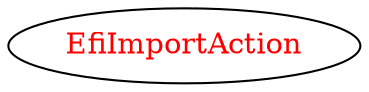 digraph dependencyGraph {
 concentrate=true;
 ranksep="2.0";
 rankdir="LR"; 
 splines="ortho";
"EfiImportAction" [fontcolor="red"];
}